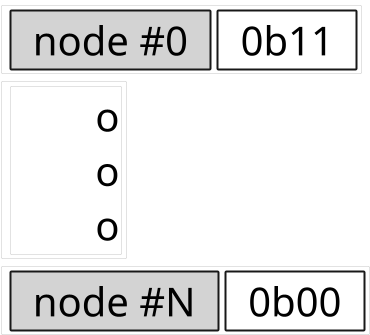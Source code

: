 @startuml

skinparam ComponentStyle rectangle
hide stereotype
top to bottom direction
scale 1/5

skinparam Component {
    FontSize 200
    FontColor black
    RoundCorner 10
    BorderThickness 10
    BackgroundColor transparent
    BorderThickness<<text>> 0
    BackgroundColor<<text>> transparent
    FontColor<<box>> transparent
}


skinparam Rectangle {
    FontSize 0
    FontColor black
    RoundCorner 10
    BorderThickness 0
    BackgroundColor transparent
    BorderThickness<<text>> 0
    BackgroundColor<<text>> transparent
    FontColor<<box>> transparent
}

rectangle r0 {
	component "  node #0  " as r0_0 #LightGrey
	component "  0b11  " as r0_1 #White
	r0_0-right[hidden]-r0_1
}
rectangle r1 {
	component "\to\n\to\n\to" as r1_0<<text>> #transparent
}
rectangle r2 {
	component "  node #N  " as r2_0 #LightGrey
	component "  0b00  " as r2_1 #White
	r2_0-right[hidden]-r2_1
}
r0-down[hidden]-r1
r1-down[hidden]-r2

@enduml
